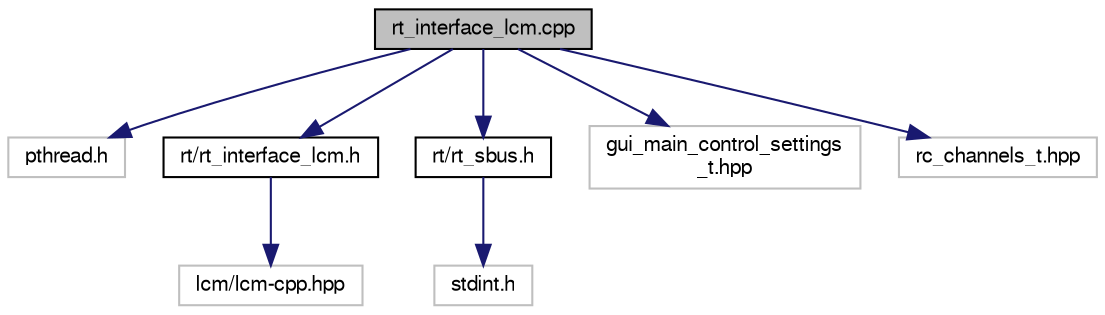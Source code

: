 digraph "rt_interface_lcm.cpp"
{
  edge [fontname="FreeSans",fontsize="10",labelfontname="FreeSans",labelfontsize="10"];
  node [fontname="FreeSans",fontsize="10",shape=record];
  Node1 [label="rt_interface_lcm.cpp",height=0.2,width=0.4,color="black", fillcolor="grey75", style="filled", fontcolor="black"];
  Node1 -> Node2 [color="midnightblue",fontsize="10",style="solid",fontname="FreeSans"];
  Node2 [label="pthread.h",height=0.2,width=0.4,color="grey75", fillcolor="white", style="filled"];
  Node1 -> Node3 [color="midnightblue",fontsize="10",style="solid",fontname="FreeSans"];
  Node3 [label="rt/rt_interface_lcm.h",height=0.2,width=0.4,color="black", fillcolor="white", style="filled",URL="$d4/dd2/rt__interface__lcm_8h.html"];
  Node3 -> Node4 [color="midnightblue",fontsize="10",style="solid",fontname="FreeSans"];
  Node4 [label="lcm/lcm-cpp.hpp",height=0.2,width=0.4,color="grey75", fillcolor="white", style="filled"];
  Node1 -> Node5 [color="midnightblue",fontsize="10",style="solid",fontname="FreeSans"];
  Node5 [label="rt/rt_sbus.h",height=0.2,width=0.4,color="black", fillcolor="white", style="filled",URL="$d1/d95/rt__sbus_8h.html"];
  Node5 -> Node6 [color="midnightblue",fontsize="10",style="solid",fontname="FreeSans"];
  Node6 [label="stdint.h",height=0.2,width=0.4,color="grey75", fillcolor="white", style="filled"];
  Node1 -> Node7 [color="midnightblue",fontsize="10",style="solid",fontname="FreeSans"];
  Node7 [label="gui_main_control_settings\l_t.hpp",height=0.2,width=0.4,color="grey75", fillcolor="white", style="filled"];
  Node1 -> Node8 [color="midnightblue",fontsize="10",style="solid",fontname="FreeSans"];
  Node8 [label="rc_channels_t.hpp",height=0.2,width=0.4,color="grey75", fillcolor="white", style="filled"];
}
